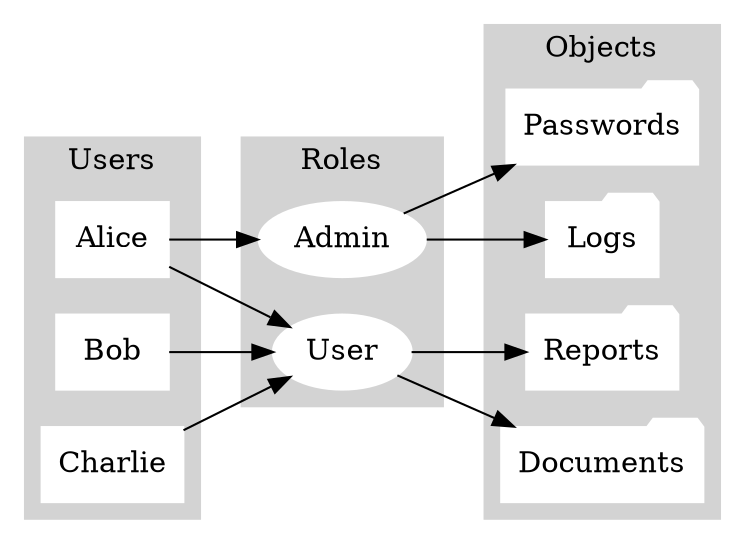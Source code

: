 digraph rbac {
rankdir=LR

subgraph cluster_users {
    style=filled
    color=lightgrey
    label=Users
    Alice, Bob, Charlie [shape=box,style=filled,color=white]
}

subgraph cluster_roles {
    style=filled
    color=lightgrey
    label=Roles
    Admin, User [shape=oval,style=filled,color=white]
}

subgraph cluster_objects {
    style=filled
    color=lightgrey
    label=Objects
    Passwords, Logs, Reports, Documents [shape=folder,style=filled,color=white]
}

Alice -> Admin
Alice -> User
Bob -> User
Charlie -> User

Admin -> Passwords
Admin -> Logs
User -> Reports
User -> Documents
}
